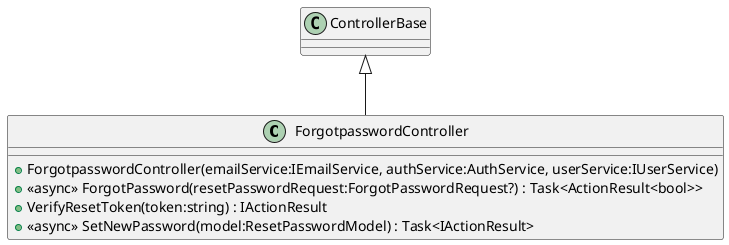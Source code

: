 @startuml
class ForgotpasswordController {
    + ForgotpasswordController(emailService:IEmailService, authService:AuthService, userService:IUserService)
    + <<async>> ForgotPassword(resetPasswordRequest:ForgotPasswordRequest?) : Task<ActionResult<bool>>
    + VerifyResetToken(token:string) : IActionResult
    + <<async>> SetNewPassword(model:ResetPasswordModel) : Task<IActionResult>
}
ControllerBase <|-- ForgotpasswordController
@enduml

